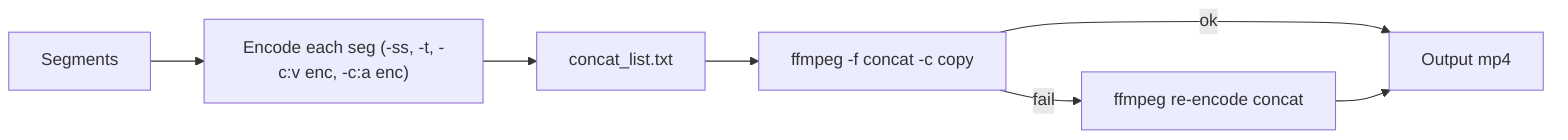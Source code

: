 flowchart LR
  A["Segments"] --> B["Encode each seg (-ss, -t, -c:v enc, -c:a enc)"]
  B --> C["concat_list.txt"]
  C --> D["ffmpeg -f concat -c copy"]
  D -->|ok| E["Output mp4"]
  D -->|fail| F["ffmpeg re-encode concat"]
  F --> E